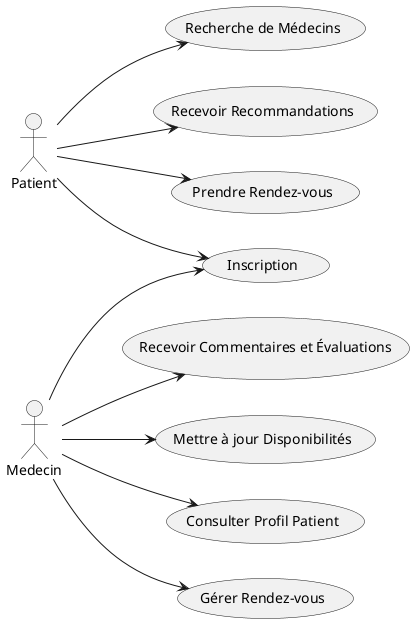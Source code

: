 @startuml
left to right direction

actor Patient as P
actor Medecin as M

P --> (Inscription)
P --> (Recherche de Médecins)
P --> (Recevoir Recommandations)
P --> (Prendre Rendez-vous)

M --> (Inscription)
M --> (Recevoir Commentaires et Évaluations)
M --> (Mettre à jour Disponibilités)
M --> (Consulter Profil Patient)
M --> (Gérer Rendez-vous)

@enduml
